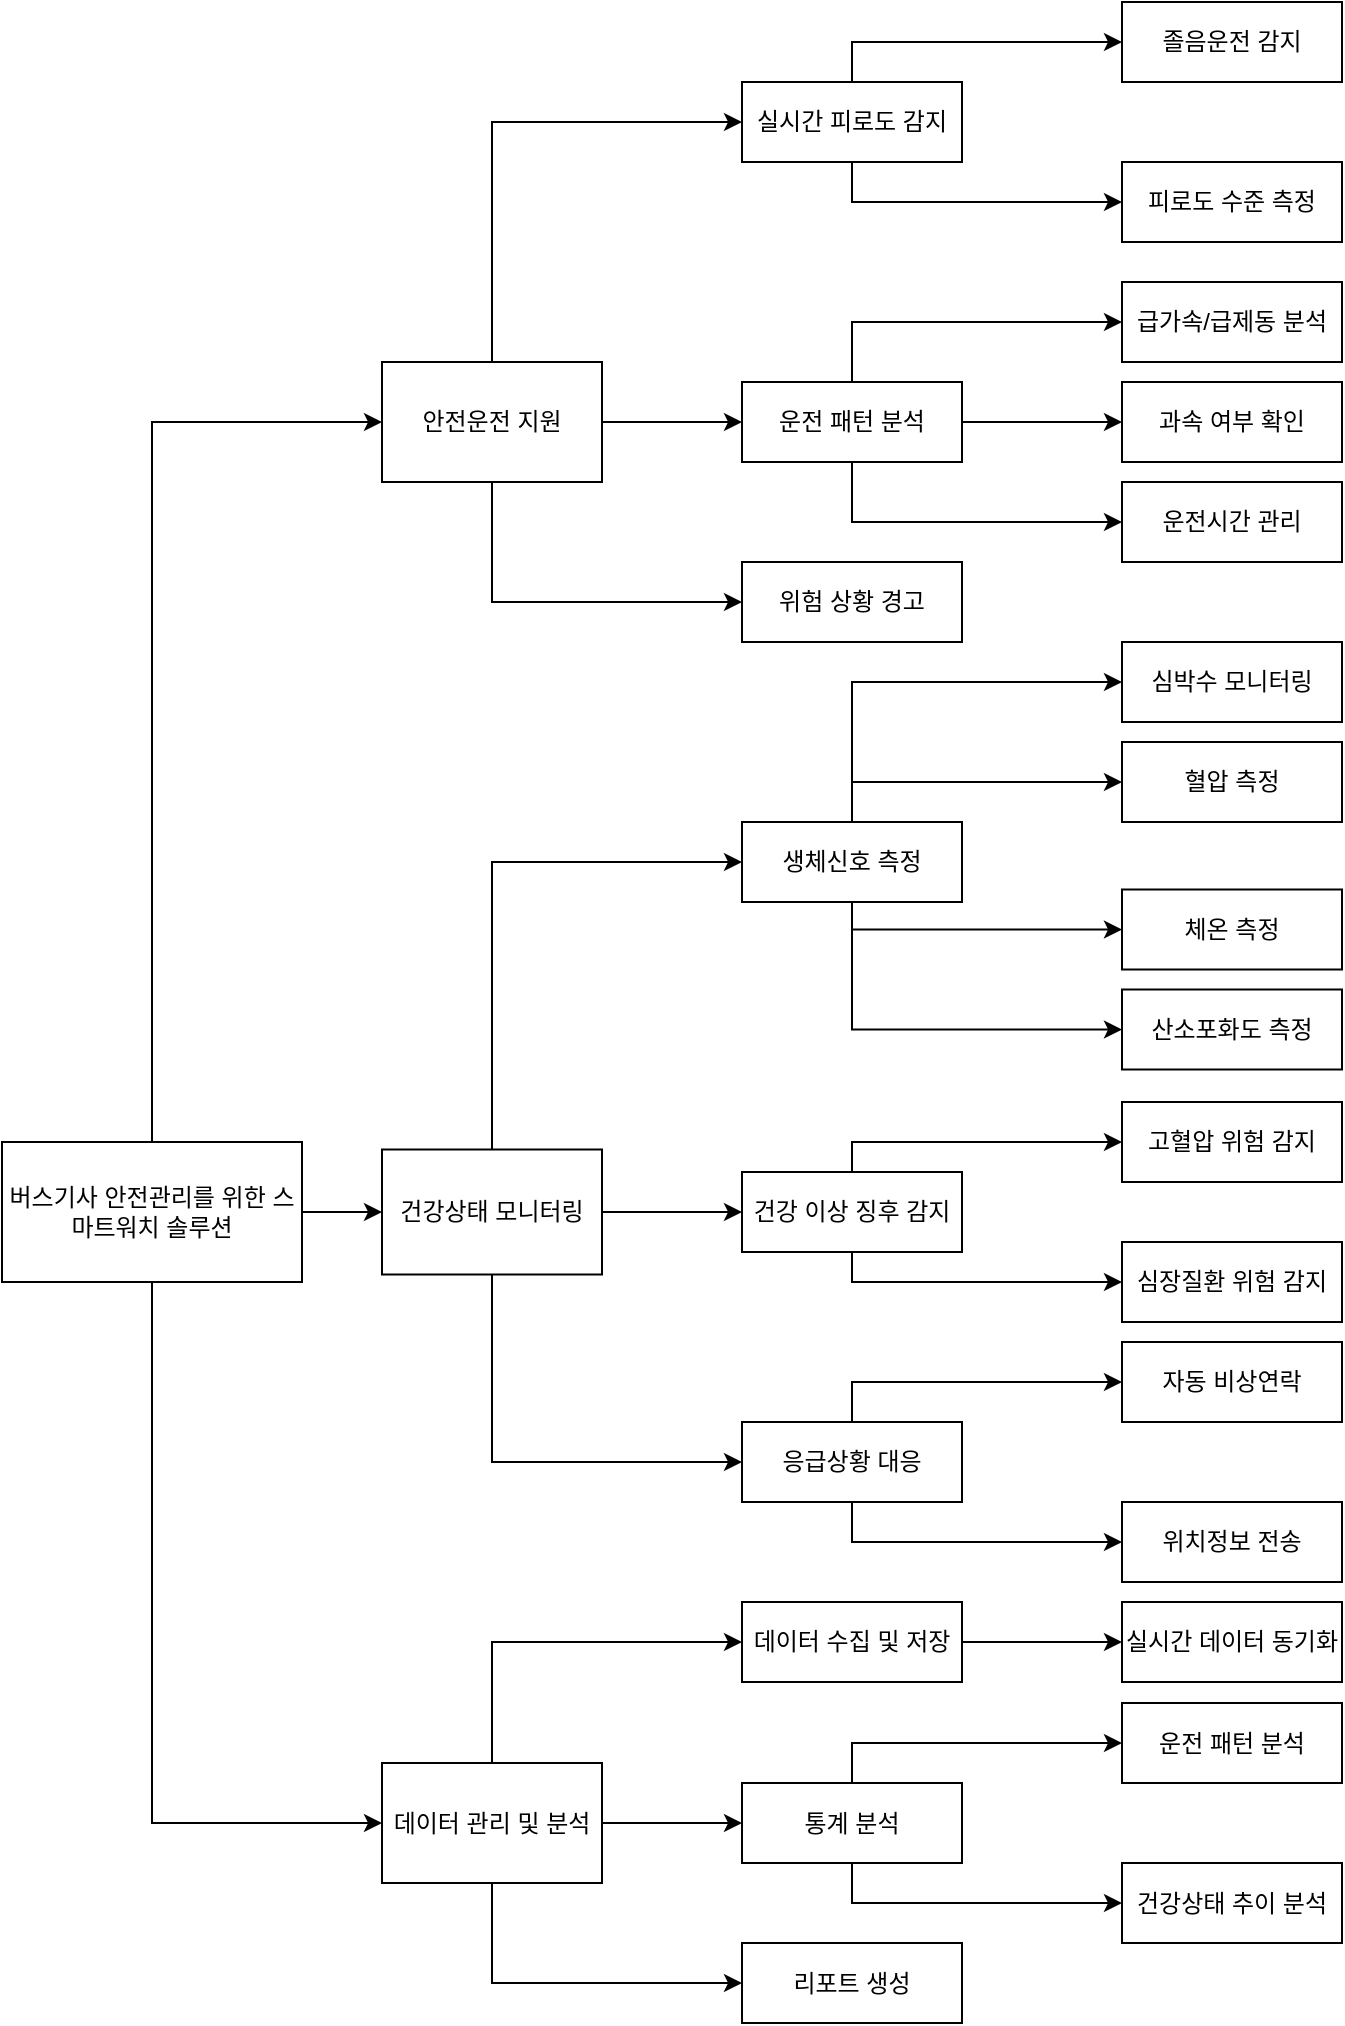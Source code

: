 <mxfile version="25.0.3">
  <diagram name="페이지-1" id="l6jsERK50eljF_mwshCe">
    <mxGraphModel dx="673" dy="1906" grid="1" gridSize="10" guides="1" tooltips="1" connect="1" arrows="1" fold="1" page="1" pageScale="1" pageWidth="827" pageHeight="1169" math="0" shadow="0">
      <root>
        <mxCell id="0" />
        <mxCell id="1" parent="0" />
        <mxCell id="mBaUsVRjei22sfl_zwiO-31" style="edgeStyle=orthogonalEdgeStyle;rounded=0;orthogonalLoop=1;jettySize=auto;html=1;exitX=0.5;exitY=0;exitDx=0;exitDy=0;entryX=0;entryY=0.5;entryDx=0;entryDy=0;movable=1;cloneable=1;deletable=1;" edge="1" parent="1" source="mBaUsVRjei22sfl_zwiO-1" target="mBaUsVRjei22sfl_zwiO-2">
          <mxGeometry relative="1" as="geometry" />
        </mxCell>
        <mxCell id="mBaUsVRjei22sfl_zwiO-32" style="edgeStyle=orthogonalEdgeStyle;rounded=0;orthogonalLoop=1;jettySize=auto;html=1;exitX=0.5;exitY=1;exitDx=0;exitDy=0;entryX=0;entryY=0.5;entryDx=0;entryDy=0;movable=1;cloneable=1;deletable=1;" edge="1" parent="1" source="mBaUsVRjei22sfl_zwiO-1" target="mBaUsVRjei22sfl_zwiO-4">
          <mxGeometry relative="1" as="geometry" />
        </mxCell>
        <mxCell id="mBaUsVRjei22sfl_zwiO-33" style="edgeStyle=orthogonalEdgeStyle;rounded=0;orthogonalLoop=1;jettySize=auto;html=1;exitX=1;exitY=0.5;exitDx=0;exitDy=0;entryX=0;entryY=0.5;entryDx=0;entryDy=0;movable=1;cloneable=1;deletable=1;" edge="1" parent="1" source="mBaUsVRjei22sfl_zwiO-1" target="mBaUsVRjei22sfl_zwiO-3">
          <mxGeometry relative="1" as="geometry" />
        </mxCell>
        <mxCell id="mBaUsVRjei22sfl_zwiO-1" value="버스기사 안전관리를 위한 스마트워치 솔루션" style="rounded=0;whiteSpace=wrap;html=1;movable=1;cloneable=1;deletable=1;" vertex="1" parent="1">
          <mxGeometry x="50" y="310" width="150" height="70" as="geometry" />
        </mxCell>
        <mxCell id="mBaUsVRjei22sfl_zwiO-34" style="edgeStyle=orthogonalEdgeStyle;rounded=0;orthogonalLoop=1;jettySize=auto;html=1;exitX=1;exitY=0.5;exitDx=0;exitDy=0;entryX=0;entryY=0.5;entryDx=0;entryDy=0;movable=1;cloneable=1;deletable=1;" edge="1" parent="1" source="mBaUsVRjei22sfl_zwiO-2" target="mBaUsVRjei22sfl_zwiO-12">
          <mxGeometry relative="1" as="geometry" />
        </mxCell>
        <mxCell id="mBaUsVRjei22sfl_zwiO-35" style="edgeStyle=orthogonalEdgeStyle;rounded=0;orthogonalLoop=1;jettySize=auto;html=1;exitX=0.5;exitY=0;exitDx=0;exitDy=0;entryX=0;entryY=0.5;entryDx=0;entryDy=0;movable=1;cloneable=1;deletable=1;" edge="1" parent="1" source="mBaUsVRjei22sfl_zwiO-2" target="mBaUsVRjei22sfl_zwiO-11">
          <mxGeometry relative="1" as="geometry" />
        </mxCell>
        <mxCell id="mBaUsVRjei22sfl_zwiO-36" style="edgeStyle=orthogonalEdgeStyle;rounded=0;orthogonalLoop=1;jettySize=auto;html=1;exitX=0.5;exitY=1;exitDx=0;exitDy=0;entryX=0;entryY=0.5;entryDx=0;entryDy=0;movable=1;cloneable=1;deletable=1;" edge="1" parent="1" source="mBaUsVRjei22sfl_zwiO-2" target="mBaUsVRjei22sfl_zwiO-13">
          <mxGeometry relative="1" as="geometry" />
        </mxCell>
        <mxCell id="mBaUsVRjei22sfl_zwiO-2" value="안전운전 지원" style="rounded=0;whiteSpace=wrap;html=1;movable=1;cloneable=1;deletable=1;" vertex="1" parent="1">
          <mxGeometry x="240" y="-80" width="110" height="60" as="geometry" />
        </mxCell>
        <mxCell id="mBaUsVRjei22sfl_zwiO-39" style="edgeStyle=orthogonalEdgeStyle;rounded=0;orthogonalLoop=1;jettySize=auto;html=1;exitX=1;exitY=0.5;exitDx=0;exitDy=0;entryX=0;entryY=0.5;entryDx=0;entryDy=0;movable=1;cloneable=1;deletable=1;" edge="1" parent="1" source="mBaUsVRjei22sfl_zwiO-3" target="mBaUsVRjei22sfl_zwiO-15">
          <mxGeometry relative="1" as="geometry" />
        </mxCell>
        <mxCell id="mBaUsVRjei22sfl_zwiO-40" style="edgeStyle=orthogonalEdgeStyle;rounded=0;orthogonalLoop=1;jettySize=auto;html=1;exitX=0.5;exitY=1;exitDx=0;exitDy=0;entryX=0;entryY=0.5;entryDx=0;entryDy=0;movable=1;cloneable=1;deletable=1;" edge="1" parent="1" source="mBaUsVRjei22sfl_zwiO-3" target="mBaUsVRjei22sfl_zwiO-16">
          <mxGeometry relative="1" as="geometry" />
        </mxCell>
        <mxCell id="mBaUsVRjei22sfl_zwiO-58" style="edgeStyle=orthogonalEdgeStyle;rounded=0;orthogonalLoop=1;jettySize=auto;html=1;exitX=0.5;exitY=0;exitDx=0;exitDy=0;entryX=0;entryY=0.5;entryDx=0;entryDy=0;movable=1;cloneable=1;deletable=1;" edge="1" parent="1" source="mBaUsVRjei22sfl_zwiO-3" target="mBaUsVRjei22sfl_zwiO-14">
          <mxGeometry relative="1" as="geometry" />
        </mxCell>
        <mxCell id="mBaUsVRjei22sfl_zwiO-3" value="건강상태 모니터링" style="rounded=0;whiteSpace=wrap;html=1;movable=1;cloneable=1;deletable=1;" vertex="1" parent="1">
          <mxGeometry x="240" y="313.75" width="110" height="62.5" as="geometry" />
        </mxCell>
        <mxCell id="mBaUsVRjei22sfl_zwiO-42" style="edgeStyle=orthogonalEdgeStyle;rounded=0;orthogonalLoop=1;jettySize=auto;html=1;exitX=1;exitY=0.5;exitDx=0;exitDy=0;entryX=0;entryY=0.5;entryDx=0;entryDy=0;movable=1;cloneable=1;deletable=1;" edge="1" parent="1" source="mBaUsVRjei22sfl_zwiO-4" target="mBaUsVRjei22sfl_zwiO-18">
          <mxGeometry relative="1" as="geometry" />
        </mxCell>
        <mxCell id="mBaUsVRjei22sfl_zwiO-43" style="edgeStyle=orthogonalEdgeStyle;rounded=0;orthogonalLoop=1;jettySize=auto;html=1;exitX=0.5;exitY=0;exitDx=0;exitDy=0;entryX=0;entryY=0.5;entryDx=0;entryDy=0;movable=1;cloneable=1;deletable=1;" edge="1" parent="1" source="mBaUsVRjei22sfl_zwiO-4" target="mBaUsVRjei22sfl_zwiO-17">
          <mxGeometry relative="1" as="geometry" />
        </mxCell>
        <mxCell id="mBaUsVRjei22sfl_zwiO-44" style="edgeStyle=orthogonalEdgeStyle;rounded=0;orthogonalLoop=1;jettySize=auto;html=1;exitX=0.5;exitY=1;exitDx=0;exitDy=0;entryX=0;entryY=0.5;entryDx=0;entryDy=0;movable=1;cloneable=1;deletable=1;" edge="1" parent="1" source="mBaUsVRjei22sfl_zwiO-4" target="mBaUsVRjei22sfl_zwiO-19">
          <mxGeometry relative="1" as="geometry" />
        </mxCell>
        <mxCell id="mBaUsVRjei22sfl_zwiO-4" value="데이터 관리 및 분석" style="rounded=0;whiteSpace=wrap;html=1;movable=1;cloneable=1;deletable=1;" vertex="1" parent="1">
          <mxGeometry x="240" y="620.5" width="110" height="60" as="geometry" />
        </mxCell>
        <mxCell id="mBaUsVRjei22sfl_zwiO-45" style="edgeStyle=orthogonalEdgeStyle;rounded=0;orthogonalLoop=1;jettySize=auto;html=1;exitX=0.5;exitY=0;exitDx=0;exitDy=0;entryX=0;entryY=0.5;entryDx=0;entryDy=0;movable=1;cloneable=1;deletable=1;" edge="1" parent="1" source="mBaUsVRjei22sfl_zwiO-11" target="mBaUsVRjei22sfl_zwiO-28">
          <mxGeometry relative="1" as="geometry" />
        </mxCell>
        <mxCell id="mBaUsVRjei22sfl_zwiO-48" style="edgeStyle=orthogonalEdgeStyle;rounded=0;orthogonalLoop=1;jettySize=auto;html=1;exitX=0.5;exitY=1;exitDx=0;exitDy=0;entryX=0;entryY=0.5;entryDx=0;entryDy=0;movable=1;cloneable=1;deletable=1;" edge="1" parent="1" source="mBaUsVRjei22sfl_zwiO-11" target="mBaUsVRjei22sfl_zwiO-29">
          <mxGeometry relative="1" as="geometry" />
        </mxCell>
        <mxCell id="mBaUsVRjei22sfl_zwiO-11" value="실시간 피로도 감지" style="rounded=0;whiteSpace=wrap;html=1;movable=1;cloneable=1;deletable=1;" vertex="1" parent="1">
          <mxGeometry x="420" y="-220" width="110" height="40" as="geometry" />
        </mxCell>
        <mxCell id="mBaUsVRjei22sfl_zwiO-49" style="edgeStyle=orthogonalEdgeStyle;rounded=0;orthogonalLoop=1;jettySize=auto;html=1;exitX=0.5;exitY=0;exitDx=0;exitDy=0;entryX=0;entryY=0.5;entryDx=0;entryDy=0;movable=1;cloneable=1;deletable=1;" edge="1" parent="1" source="mBaUsVRjei22sfl_zwiO-12" target="mBaUsVRjei22sfl_zwiO-30">
          <mxGeometry relative="1" as="geometry" />
        </mxCell>
        <mxCell id="mBaUsVRjei22sfl_zwiO-52" style="edgeStyle=orthogonalEdgeStyle;rounded=0;orthogonalLoop=1;jettySize=auto;html=1;exitX=1;exitY=0.5;exitDx=0;exitDy=0;movable=1;cloneable=1;deletable=1;" edge="1" parent="1" source="mBaUsVRjei22sfl_zwiO-12" target="mBaUsVRjei22sfl_zwiO-50">
          <mxGeometry relative="1" as="geometry" />
        </mxCell>
        <mxCell id="mBaUsVRjei22sfl_zwiO-53" style="edgeStyle=orthogonalEdgeStyle;rounded=0;orthogonalLoop=1;jettySize=auto;html=1;exitX=0.5;exitY=1;exitDx=0;exitDy=0;entryX=0;entryY=0.5;entryDx=0;entryDy=0;movable=1;cloneable=1;deletable=1;" edge="1" parent="1" source="mBaUsVRjei22sfl_zwiO-12" target="mBaUsVRjei22sfl_zwiO-51">
          <mxGeometry relative="1" as="geometry" />
        </mxCell>
        <mxCell id="mBaUsVRjei22sfl_zwiO-12" value="운전 패턴 분석" style="rounded=0;whiteSpace=wrap;html=1;movable=1;cloneable=1;deletable=1;" vertex="1" parent="1">
          <mxGeometry x="420" y="-70" width="110" height="40" as="geometry" />
        </mxCell>
        <mxCell id="mBaUsVRjei22sfl_zwiO-13" value="위험 상황 경고" style="rounded=0;whiteSpace=wrap;html=1;movable=1;cloneable=1;deletable=1;" vertex="1" parent="1">
          <mxGeometry x="420" y="20" width="110" height="40" as="geometry" />
        </mxCell>
        <mxCell id="mBaUsVRjei22sfl_zwiO-54" style="edgeStyle=orthogonalEdgeStyle;rounded=0;orthogonalLoop=1;jettySize=auto;html=1;exitX=0.5;exitY=0;exitDx=0;exitDy=0;entryX=0;entryY=0.5;entryDx=0;entryDy=0;movable=1;cloneable=1;deletable=1;" edge="1" parent="1" source="mBaUsVRjei22sfl_zwiO-14" target="mBaUsVRjei22sfl_zwiO-20">
          <mxGeometry relative="1" as="geometry" />
        </mxCell>
        <mxCell id="mBaUsVRjei22sfl_zwiO-55" style="edgeStyle=orthogonalEdgeStyle;rounded=0;orthogonalLoop=1;jettySize=auto;html=1;exitX=0.5;exitY=0;exitDx=0;exitDy=0;entryX=0;entryY=0.5;entryDx=0;entryDy=0;movable=1;cloneable=1;deletable=1;" edge="1" parent="1" source="mBaUsVRjei22sfl_zwiO-14" target="mBaUsVRjei22sfl_zwiO-21">
          <mxGeometry relative="1" as="geometry" />
        </mxCell>
        <mxCell id="mBaUsVRjei22sfl_zwiO-56" style="edgeStyle=orthogonalEdgeStyle;rounded=0;orthogonalLoop=1;jettySize=auto;html=1;exitX=0.5;exitY=1;exitDx=0;exitDy=0;entryX=0;entryY=0.5;entryDx=0;entryDy=0;movable=1;cloneable=1;deletable=1;" edge="1" parent="1" source="mBaUsVRjei22sfl_zwiO-14" target="mBaUsVRjei22sfl_zwiO-22">
          <mxGeometry relative="1" as="geometry">
            <Array as="points">
              <mxPoint x="475" y="204" />
            </Array>
          </mxGeometry>
        </mxCell>
        <mxCell id="mBaUsVRjei22sfl_zwiO-57" style="edgeStyle=orthogonalEdgeStyle;rounded=0;orthogonalLoop=1;jettySize=auto;html=1;exitX=0.5;exitY=1;exitDx=0;exitDy=0;entryX=0;entryY=0.5;entryDx=0;entryDy=0;movable=1;cloneable=1;deletable=1;" edge="1" parent="1" source="mBaUsVRjei22sfl_zwiO-14" target="mBaUsVRjei22sfl_zwiO-23">
          <mxGeometry relative="1" as="geometry" />
        </mxCell>
        <mxCell id="mBaUsVRjei22sfl_zwiO-14" value="생체신호 측정" style="rounded=0;whiteSpace=wrap;html=1;movable=1;cloneable=1;deletable=1;" vertex="1" parent="1">
          <mxGeometry x="420" y="150" width="110" height="40" as="geometry" />
        </mxCell>
        <mxCell id="mBaUsVRjei22sfl_zwiO-59" style="edgeStyle=orthogonalEdgeStyle;rounded=0;orthogonalLoop=1;jettySize=auto;html=1;exitX=0.5;exitY=0;exitDx=0;exitDy=0;entryX=0;entryY=0.5;entryDx=0;entryDy=0;movable=1;cloneable=1;deletable=1;" edge="1" parent="1" source="mBaUsVRjei22sfl_zwiO-15" target="mBaUsVRjei22sfl_zwiO-24">
          <mxGeometry relative="1" as="geometry">
            <Array as="points">
              <mxPoint x="475" y="310" />
            </Array>
          </mxGeometry>
        </mxCell>
        <mxCell id="mBaUsVRjei22sfl_zwiO-60" style="edgeStyle=orthogonalEdgeStyle;rounded=0;orthogonalLoop=1;jettySize=auto;html=1;exitX=0.5;exitY=1;exitDx=0;exitDy=0;entryX=0;entryY=0.5;entryDx=0;entryDy=0;movable=1;cloneable=1;deletable=1;" edge="1" parent="1" source="mBaUsVRjei22sfl_zwiO-15" target="mBaUsVRjei22sfl_zwiO-25">
          <mxGeometry relative="1" as="geometry">
            <Array as="points">
              <mxPoint x="475" y="380" />
            </Array>
          </mxGeometry>
        </mxCell>
        <mxCell id="mBaUsVRjei22sfl_zwiO-15" value="건강 이상 징후 감지" style="rounded=0;whiteSpace=wrap;html=1;movable=1;cloneable=1;deletable=1;" vertex="1" parent="1">
          <mxGeometry x="420" y="325" width="110" height="40" as="geometry" />
        </mxCell>
        <mxCell id="mBaUsVRjei22sfl_zwiO-61" style="edgeStyle=orthogonalEdgeStyle;rounded=0;orthogonalLoop=1;jettySize=auto;html=1;exitX=0.5;exitY=0;exitDx=0;exitDy=0;entryX=0;entryY=0.5;entryDx=0;entryDy=0;movable=1;cloneable=1;deletable=1;" edge="1" parent="1" source="mBaUsVRjei22sfl_zwiO-16" target="mBaUsVRjei22sfl_zwiO-26">
          <mxGeometry relative="1" as="geometry" />
        </mxCell>
        <mxCell id="mBaUsVRjei22sfl_zwiO-62" style="edgeStyle=orthogonalEdgeStyle;rounded=0;orthogonalLoop=1;jettySize=auto;html=1;exitX=0.5;exitY=1;exitDx=0;exitDy=0;entryX=0;entryY=0.5;entryDx=0;entryDy=0;movable=1;cloneable=1;deletable=1;" edge="1" parent="1" source="mBaUsVRjei22sfl_zwiO-16" target="mBaUsVRjei22sfl_zwiO-27">
          <mxGeometry relative="1" as="geometry" />
        </mxCell>
        <mxCell id="mBaUsVRjei22sfl_zwiO-16" value="응급상황 대응" style="rounded=0;whiteSpace=wrap;html=1;movable=1;cloneable=1;deletable=1;" vertex="1" parent="1">
          <mxGeometry x="420" y="450" width="110" height="40" as="geometry" />
        </mxCell>
        <mxCell id="mBaUsVRjei22sfl_zwiO-64" style="edgeStyle=orthogonalEdgeStyle;rounded=0;orthogonalLoop=1;jettySize=auto;html=1;exitX=1;exitY=0.5;exitDx=0;exitDy=0;entryX=0;entryY=0.5;entryDx=0;entryDy=0;movable=1;cloneable=1;deletable=1;" edge="1" parent="1" source="mBaUsVRjei22sfl_zwiO-17" target="mBaUsVRjei22sfl_zwiO-63">
          <mxGeometry relative="1" as="geometry" />
        </mxCell>
        <mxCell id="mBaUsVRjei22sfl_zwiO-17" value="데이터 수집 및 저장" style="rounded=0;whiteSpace=wrap;html=1;movable=1;cloneable=1;deletable=1;" vertex="1" parent="1">
          <mxGeometry x="420" y="540" width="110" height="40" as="geometry" />
        </mxCell>
        <mxCell id="mBaUsVRjei22sfl_zwiO-67" style="edgeStyle=orthogonalEdgeStyle;rounded=0;orthogonalLoop=1;jettySize=auto;html=1;exitX=0.5;exitY=0;exitDx=0;exitDy=0;entryX=0;entryY=0.5;entryDx=0;entryDy=0;movable=1;cloneable=1;deletable=1;" edge="1" parent="1" source="mBaUsVRjei22sfl_zwiO-18" target="mBaUsVRjei22sfl_zwiO-65">
          <mxGeometry relative="1" as="geometry" />
        </mxCell>
        <mxCell id="mBaUsVRjei22sfl_zwiO-68" style="edgeStyle=orthogonalEdgeStyle;rounded=0;orthogonalLoop=1;jettySize=auto;html=1;exitX=0.5;exitY=1;exitDx=0;exitDy=0;entryX=0;entryY=0.5;entryDx=0;entryDy=0;movable=1;cloneable=1;deletable=1;" edge="1" parent="1" source="mBaUsVRjei22sfl_zwiO-18" target="mBaUsVRjei22sfl_zwiO-66">
          <mxGeometry relative="1" as="geometry" />
        </mxCell>
        <mxCell id="mBaUsVRjei22sfl_zwiO-18" value="통계 분석" style="rounded=0;whiteSpace=wrap;html=1;movable=1;cloneable=1;deletable=1;" vertex="1" parent="1">
          <mxGeometry x="420" y="630.5" width="110" height="40" as="geometry" />
        </mxCell>
        <mxCell id="mBaUsVRjei22sfl_zwiO-19" value="리포트 생성" style="rounded=0;whiteSpace=wrap;html=1;movable=1;cloneable=1;deletable=1;" vertex="1" parent="1">
          <mxGeometry x="420" y="710.5" width="110" height="40" as="geometry" />
        </mxCell>
        <mxCell id="mBaUsVRjei22sfl_zwiO-20" value="심박수 모니터링" style="rounded=0;whiteSpace=wrap;html=1;movable=1;cloneable=1;deletable=1;" vertex="1" parent="1">
          <mxGeometry x="610" y="60" width="110" height="40" as="geometry" />
        </mxCell>
        <mxCell id="mBaUsVRjei22sfl_zwiO-21" value="혈압 측정" style="rounded=0;whiteSpace=wrap;html=1;movable=1;cloneable=1;deletable=1;" vertex="1" parent="1">
          <mxGeometry x="610" y="110" width="110" height="40" as="geometry" />
        </mxCell>
        <mxCell id="mBaUsVRjei22sfl_zwiO-22" value="체온 측정" style="rounded=0;whiteSpace=wrap;html=1;movable=1;cloneable=1;deletable=1;" vertex="1" parent="1">
          <mxGeometry x="610" y="183.75" width="110" height="40" as="geometry" />
        </mxCell>
        <mxCell id="mBaUsVRjei22sfl_zwiO-23" value="산소포화도 측정" style="rounded=0;whiteSpace=wrap;html=1;movable=1;cloneable=1;deletable=1;" vertex="1" parent="1">
          <mxGeometry x="610" y="233.75" width="110" height="40" as="geometry" />
        </mxCell>
        <mxCell id="mBaUsVRjei22sfl_zwiO-24" value="고혈압 위험 감지" style="rounded=0;whiteSpace=wrap;html=1;movable=1;cloneable=1;deletable=1;" vertex="1" parent="1">
          <mxGeometry x="610" y="290" width="110" height="40" as="geometry" />
        </mxCell>
        <mxCell id="mBaUsVRjei22sfl_zwiO-25" value="심장질환 위험 감지" style="rounded=0;whiteSpace=wrap;html=1;movable=1;cloneable=1;deletable=1;" vertex="1" parent="1">
          <mxGeometry x="610" y="360" width="110" height="40" as="geometry" />
        </mxCell>
        <mxCell id="mBaUsVRjei22sfl_zwiO-26" value="자동 비상연락" style="rounded=0;whiteSpace=wrap;html=1;movable=1;cloneable=1;deletable=1;" vertex="1" parent="1">
          <mxGeometry x="610" y="410" width="110" height="40" as="geometry" />
        </mxCell>
        <mxCell id="mBaUsVRjei22sfl_zwiO-27" value="위치정보 전송" style="rounded=0;whiteSpace=wrap;html=1;movable=1;cloneable=1;deletable=1;" vertex="1" parent="1">
          <mxGeometry x="610" y="490" width="110" height="40" as="geometry" />
        </mxCell>
        <mxCell id="mBaUsVRjei22sfl_zwiO-28" value="졸음운전 감지" style="rounded=0;whiteSpace=wrap;html=1;movable=1;cloneable=1;deletable=1;" vertex="1" parent="1">
          <mxGeometry x="610" y="-260" width="110" height="40" as="geometry" />
        </mxCell>
        <mxCell id="mBaUsVRjei22sfl_zwiO-29" value="피로도 수준 측정" style="rounded=0;whiteSpace=wrap;html=1;movable=1;cloneable=1;deletable=1;" vertex="1" parent="1">
          <mxGeometry x="610" y="-180" width="110" height="40" as="geometry" />
        </mxCell>
        <mxCell id="mBaUsVRjei22sfl_zwiO-30" value="급가속/급제동 분석" style="rounded=0;whiteSpace=wrap;html=1;movable=1;cloneable=1;deletable=1;" vertex="1" parent="1">
          <mxGeometry x="610" y="-120" width="110" height="40" as="geometry" />
        </mxCell>
        <mxCell id="mBaUsVRjei22sfl_zwiO-50" value="과속 여부 확인" style="rounded=0;whiteSpace=wrap;html=1;movable=1;cloneable=1;deletable=1;" vertex="1" parent="1">
          <mxGeometry x="610" y="-70" width="110" height="40" as="geometry" />
        </mxCell>
        <mxCell id="mBaUsVRjei22sfl_zwiO-51" value="운전시간 관리" style="rounded=0;whiteSpace=wrap;html=1;movable=1;cloneable=1;deletable=1;" vertex="1" parent="1">
          <mxGeometry x="610" y="-20" width="110" height="40" as="geometry" />
        </mxCell>
        <mxCell id="mBaUsVRjei22sfl_zwiO-63" value="실시간 데이터 동기화" style="rounded=0;whiteSpace=wrap;html=1;movable=1;cloneable=1;deletable=1;" vertex="1" parent="1">
          <mxGeometry x="610" y="540" width="110" height="40" as="geometry" />
        </mxCell>
        <mxCell id="mBaUsVRjei22sfl_zwiO-65" value="운전 패턴 분석" style="rounded=0;whiteSpace=wrap;html=1;movable=1;cloneable=1;deletable=1;" vertex="1" parent="1">
          <mxGeometry x="610" y="590.5" width="110" height="40" as="geometry" />
        </mxCell>
        <mxCell id="mBaUsVRjei22sfl_zwiO-66" value="건강상태 추이 분석" style="rounded=0;whiteSpace=wrap;html=1;movable=1;cloneable=1;deletable=1;" vertex="1" parent="1">
          <mxGeometry x="610" y="670.5" width="110" height="40" as="geometry" />
        </mxCell>
      </root>
    </mxGraphModel>
  </diagram>
</mxfile>
